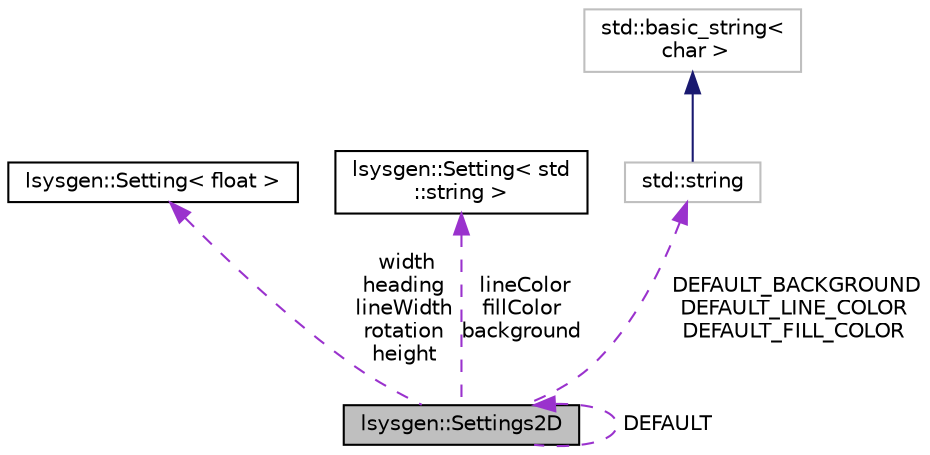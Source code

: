 digraph "lsysgen::Settings2D"
{
 // LATEX_PDF_SIZE
  edge [fontname="Helvetica",fontsize="10",labelfontname="Helvetica",labelfontsize="10"];
  node [fontname="Helvetica",fontsize="10",shape=record];
  Node1 [label="lsysgen::Settings2D",height=0.2,width=0.4,color="black", fillcolor="grey75", style="filled", fontcolor="black",tooltip=" "];
  Node2 -> Node1 [dir="back",color="darkorchid3",fontsize="10",style="dashed",label=" width\nheading\nlineWidth\nrotation\nheight" ,fontname="Helvetica"];
  Node2 [label="lsysgen::Setting\< float \>",height=0.2,width=0.4,color="black", fillcolor="white", style="filled",URL="$classlsysgen_1_1Setting.html",tooltip=" "];
  Node1 -> Node1 [dir="back",color="darkorchid3",fontsize="10",style="dashed",label=" DEFAULT" ,fontname="Helvetica"];
  Node3 -> Node1 [dir="back",color="darkorchid3",fontsize="10",style="dashed",label=" lineColor\nfillColor\nbackground" ,fontname="Helvetica"];
  Node3 [label="lsysgen::Setting\< std\l::string \>",height=0.2,width=0.4,color="black", fillcolor="white", style="filled",URL="$classlsysgen_1_1Setting.html",tooltip=" "];
  Node4 -> Node1 [dir="back",color="darkorchid3",fontsize="10",style="dashed",label=" DEFAULT_BACKGROUND\nDEFAULT_LINE_COLOR\nDEFAULT_FILL_COLOR" ,fontname="Helvetica"];
  Node4 [label="std::string",height=0.2,width=0.4,color="grey75", fillcolor="white", style="filled",tooltip="STL class."];
  Node5 -> Node4 [dir="back",color="midnightblue",fontsize="10",style="solid",fontname="Helvetica"];
  Node5 [label="std::basic_string\<\l char \>",height=0.2,width=0.4,color="grey75", fillcolor="white", style="filled",tooltip="STL class."];
}
